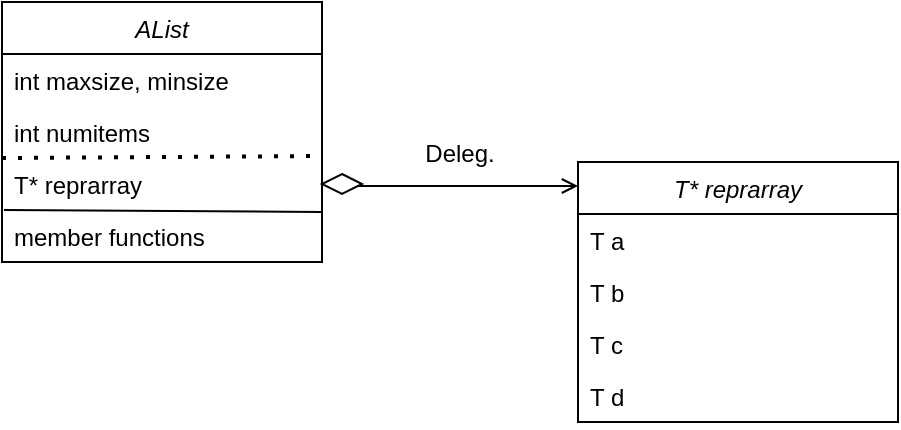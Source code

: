 <mxfile version="14.2.4" type="device"><diagram id="C5RBs43oDa-KdzZeNtuy" name="Page-1"><mxGraphModel dx="652" dy="406" grid="1" gridSize="10" guides="1" tooltips="1" connect="1" arrows="1" fold="1" page="1" pageScale="1" pageWidth="827" pageHeight="1169" math="0" shadow="0"><root><mxCell id="WIyWlLk6GJQsqaUBKTNV-0"/><mxCell id="WIyWlLk6GJQsqaUBKTNV-1" parent="WIyWlLk6GJQsqaUBKTNV-0"/><mxCell id="zkfFHV4jXpPFQw0GAbJ--0" value="AList" style="swimlane;fontStyle=2;align=center;verticalAlign=top;childLayout=stackLayout;horizontal=1;startSize=26;horizontalStack=0;resizeParent=1;resizeLast=0;collapsible=1;marginBottom=0;rounded=0;shadow=0;strokeWidth=1;sketch=0;" parent="WIyWlLk6GJQsqaUBKTNV-1" vertex="1"><mxGeometry x="160" y="300" width="160" height="130" as="geometry"><mxRectangle x="230" y="140" width="160" height="26" as="alternateBounds"/></mxGeometry></mxCell><mxCell id="zkfFHV4jXpPFQw0GAbJ--1" value="int maxsize, minsize&#10;" style="text;align=left;verticalAlign=top;spacingLeft=4;spacingRight=4;overflow=hidden;rotatable=0;points=[[0,0.5],[1,0.5]];portConstraint=eastwest;sketch=1;" parent="zkfFHV4jXpPFQw0GAbJ--0" vertex="1"><mxGeometry y="26" width="160" height="26" as="geometry"/></mxCell><mxCell id="WjVMmQrreHRrAEcPPHZF-13" value="" style="endArrow=none;dashed=1;html=1;dashPattern=1 3;strokeWidth=2;entryX=0.994;entryY=-0.038;entryDx=0;entryDy=0;entryPerimeter=0;" edge="1" parent="zkfFHV4jXpPFQw0GAbJ--0" target="WjVMmQrreHRrAEcPPHZF-5"><mxGeometry width="50" height="50" relative="1" as="geometry"><mxPoint y="78" as="sourcePoint"/><mxPoint x="50" y="28" as="targetPoint"/></mxGeometry></mxCell><mxCell id="zkfFHV4jXpPFQw0GAbJ--2" value="int numitems" style="text;align=left;verticalAlign=top;spacingLeft=4;spacingRight=4;overflow=hidden;rotatable=0;points=[[0,0.5],[1,0.5]];portConstraint=eastwest;rounded=0;shadow=0;html=0;sketch=1;" parent="zkfFHV4jXpPFQw0GAbJ--0" vertex="1"><mxGeometry y="52" width="160" height="26" as="geometry"/></mxCell><mxCell id="WjVMmQrreHRrAEcPPHZF-5" value="T* reprarray" style="text;align=left;verticalAlign=top;spacingLeft=4;spacingRight=4;overflow=hidden;rotatable=0;points=[[0,0.5],[1,0.5]];portConstraint=eastwest;rounded=0;shadow=0;html=0;sketch=1;" vertex="1" parent="zkfFHV4jXpPFQw0GAbJ--0"><mxGeometry y="78" width="160" height="26" as="geometry"/></mxCell><mxCell id="WjVMmQrreHRrAEcPPHZF-12" value="" style="endArrow=none;html=1;entryX=1;entryY=0.038;entryDx=0;entryDy=0;entryPerimeter=0;exitX=0.006;exitY=0;exitDx=0;exitDy=0;exitPerimeter=0;" edge="1" parent="zkfFHV4jXpPFQw0GAbJ--0" source="WjVMmQrreHRrAEcPPHZF-10" target="WjVMmQrreHRrAEcPPHZF-10"><mxGeometry width="50" height="50" relative="1" as="geometry"><mxPoint y="129" as="sourcePoint"/><mxPoint x="50" y="79" as="targetPoint"/></mxGeometry></mxCell><mxCell id="WjVMmQrreHRrAEcPPHZF-10" value="member functions" style="text;align=left;verticalAlign=top;spacingLeft=4;spacingRight=4;overflow=hidden;rotatable=0;points=[[0,0.5],[1,0.5]];portConstraint=eastwest;rounded=0;shadow=0;html=0;sketch=1;" vertex="1" parent="zkfFHV4jXpPFQw0GAbJ--0"><mxGeometry y="104" width="160" height="26" as="geometry"/></mxCell><mxCell id="zkfFHV4jXpPFQw0GAbJ--17" value="T* reprarray" style="swimlane;fontStyle=2;align=center;verticalAlign=top;childLayout=stackLayout;horizontal=1;startSize=26;horizontalStack=0;resizeParent=1;resizeLast=0;collapsible=1;marginBottom=0;rounded=0;shadow=0;strokeWidth=1;sketch=0;" parent="WIyWlLk6GJQsqaUBKTNV-1" vertex="1"><mxGeometry x="448" y="380" width="160" height="130" as="geometry"><mxRectangle x="508" y="120" width="160" height="26" as="alternateBounds"/></mxGeometry></mxCell><mxCell id="zkfFHV4jXpPFQw0GAbJ--18" value="T a" style="text;align=left;verticalAlign=top;spacingLeft=4;spacingRight=4;overflow=hidden;rotatable=0;points=[[0,0.5],[1,0.5]];portConstraint=eastwest;sketch=1;" parent="zkfFHV4jXpPFQw0GAbJ--17" vertex="1"><mxGeometry y="26" width="160" height="26" as="geometry"/></mxCell><mxCell id="zkfFHV4jXpPFQw0GAbJ--24" value="T b&#10;" style="text;align=left;verticalAlign=top;spacingLeft=4;spacingRight=4;overflow=hidden;rotatable=0;points=[[0,0.5],[1,0.5]];portConstraint=eastwest;sketch=1;" parent="zkfFHV4jXpPFQw0GAbJ--17" vertex="1"><mxGeometry y="52" width="160" height="26" as="geometry"/></mxCell><mxCell id="WjVMmQrreHRrAEcPPHZF-22" value="T c&#10;" style="text;align=left;verticalAlign=top;spacingLeft=4;spacingRight=4;overflow=hidden;rotatable=0;points=[[0,0.5],[1,0.5]];portConstraint=eastwest;sketch=1;" vertex="1" parent="zkfFHV4jXpPFQw0GAbJ--17"><mxGeometry y="78" width="160" height="26" as="geometry"/></mxCell><mxCell id="WjVMmQrreHRrAEcPPHZF-23" value="T d" style="text;align=left;verticalAlign=top;spacingLeft=4;spacingRight=4;overflow=hidden;rotatable=0;points=[[0,0.5],[1,0.5]];portConstraint=eastwest;sketch=1;" vertex="1" parent="zkfFHV4jXpPFQw0GAbJ--17"><mxGeometry y="104" width="160" height="26" as="geometry"/></mxCell><mxCell id="zkfFHV4jXpPFQw0GAbJ--26" value="" style="endArrow=open;shadow=0;strokeWidth=1;rounded=0;endFill=1;edgeStyle=elbowEdgeStyle;elbow=vertical;sketch=0;" parent="WIyWlLk6GJQsqaUBKTNV-1" source="AO4m2S4120uUCp_4zlQr-1" target="zkfFHV4jXpPFQw0GAbJ--17" edge="1"><mxGeometry x="0.5" y="41" relative="1" as="geometry"><mxPoint x="320" y="372" as="sourcePoint"/><mxPoint x="480" y="372" as="targetPoint"/><mxPoint x="-40" y="32" as="offset"/><Array as="points"><mxPoint x="370" y="392"/><mxPoint x="360" y="392"/><mxPoint x="338" y="400"/><mxPoint x="380" y="390"/><mxPoint x="400" y="390"/></Array></mxGeometry></mxCell><mxCell id="AO4m2S4120uUCp_4zlQr-1" value="" style="rhombus;whiteSpace=wrap;html=1;rounded=0;sketch=0;fillColor=#FFFFFF;" parent="WIyWlLk6GJQsqaUBKTNV-1" vertex="1"><mxGeometry x="320" y="386" width="20" height="10" as="geometry"/></mxCell><mxCell id="AO4m2S4120uUCp_4zlQr-2" value="" style="startArrow=open;endArrow=open;shadow=0;strokeWidth=1;rounded=0;endFill=1;edgeStyle=elbowEdgeStyle;elbow=vertical;sketch=0;" parent="WIyWlLk6GJQsqaUBKTNV-1" source="zkfFHV4jXpPFQw0GAbJ--0" target="AO4m2S4120uUCp_4zlQr-1" edge="1"><mxGeometry x="0.5" y="41" relative="1" as="geometry"><mxPoint x="320" y="390" as="sourcePoint"/><mxPoint x="448" y="390" as="targetPoint"/><mxPoint x="-40" y="32" as="offset"/><Array as="points"/></mxGeometry></mxCell><mxCell id="AO4m2S4120uUCp_4zlQr-4" value="Deleg." style="text;html=1;strokeColor=none;fillColor=none;align=center;verticalAlign=middle;whiteSpace=wrap;rounded=0;sketch=0;" parent="WIyWlLk6GJQsqaUBKTNV-1" vertex="1"><mxGeometry x="369" y="366" width="40" height="20" as="geometry"/></mxCell></root></mxGraphModel></diagram></mxfile>